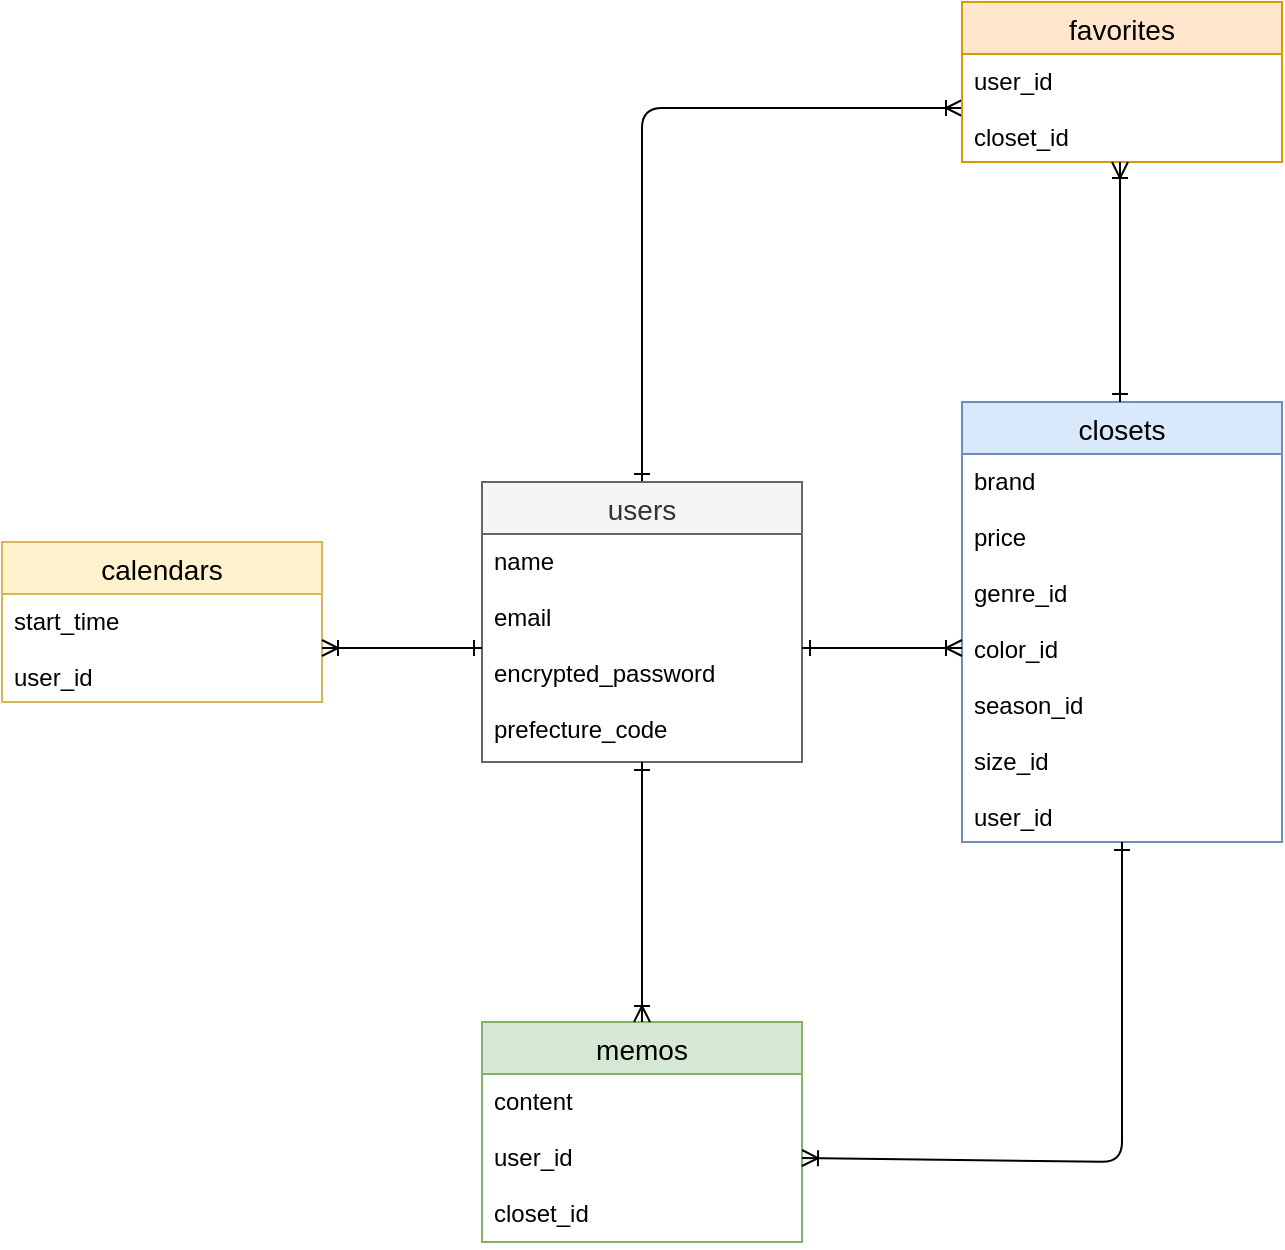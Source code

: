 <mxfile>
    <diagram id="XgXEHsZsJPIaCrJxiLxP" name="ページ1">
        <mxGraphModel dx="948" dy="777" grid="1" gridSize="10" guides="1" tooltips="1" connect="1" arrows="1" fold="1" page="1" pageScale="1" pageWidth="827" pageHeight="1169" math="0" shadow="0">
            <root>
                <mxCell id="0"/>
                <mxCell id="1" parent="0"/>
                <mxCell id="22" style="edgeStyle=none;html=1;entryX=0;entryY=0.5;entryDx=0;entryDy=0;startArrow=ERone;startFill=0;endArrow=ERoneToMany;endFill=0;" parent="1" source="2" target="20" edge="1">
                    <mxGeometry relative="1" as="geometry">
                        <Array as="points">
                            <mxPoint x="400" y="253"/>
                        </Array>
                    </mxGeometry>
                </mxCell>
                <mxCell id="2" value="users" style="swimlane;fontStyle=0;childLayout=stackLayout;horizontal=1;startSize=26;horizontalStack=0;resizeParent=1;resizeParentMax=0;resizeLast=0;collapsible=1;marginBottom=0;align=center;fontSize=14;fillColor=#f5f5f5;fontColor=#333333;strokeColor=#666666;" parent="1" vertex="1">
                    <mxGeometry x="320" y="440" width="160" height="140" as="geometry"/>
                </mxCell>
                <mxCell id="3" value="name&#10;&#10;email&#10;&#10;encrypted_password&#10;&#10;prefecture_code" style="text;strokeColor=none;fillColor=none;spacingLeft=4;spacingRight=4;overflow=hidden;rotatable=0;points=[[0,0.5],[1,0.5]];portConstraint=eastwest;fontSize=12;" parent="2" vertex="1">
                    <mxGeometry y="26" width="160" height="114" as="geometry"/>
                </mxCell>
                <mxCell id="6" value="closets" style="swimlane;fontStyle=0;childLayout=stackLayout;horizontal=1;startSize=26;horizontalStack=0;resizeParent=1;resizeParentMax=0;resizeLast=0;collapsible=1;marginBottom=0;align=center;fontSize=14;fillColor=#dae8fc;strokeColor=#6c8ebf;" parent="1" vertex="1">
                    <mxGeometry x="560" y="400" width="160" height="220" as="geometry"/>
                </mxCell>
                <mxCell id="7" value="brand&#10;&#10;price&#10;&#10;genre_id&#10;&#10;color_id&#10;&#10;season_id&#10;&#10;size_id&#10;&#10;user_id" style="text;strokeColor=none;fillColor=none;spacingLeft=4;spacingRight=4;overflow=hidden;rotatable=0;points=[[0,0.5],[1,0.5]];portConstraint=eastwest;fontSize=12;" parent="6" vertex="1">
                    <mxGeometry y="26" width="160" height="194" as="geometry"/>
                </mxCell>
                <mxCell id="10" style="edgeStyle=none;html=1;startArrow=ERone;startFill=0;endArrow=ERoneToMany;endFill=0;entryX=0;entryY=0.5;entryDx=0;entryDy=0;" parent="1" source="3" edge="1" target="7">
                    <mxGeometry relative="1" as="geometry">
                        <mxPoint x="560" y="510" as="targetPoint"/>
                    </mxGeometry>
                </mxCell>
                <mxCell id="11" value="memos" style="swimlane;fontStyle=0;childLayout=stackLayout;horizontal=1;startSize=26;horizontalStack=0;resizeParent=1;resizeParentMax=0;resizeLast=0;collapsible=1;marginBottom=0;align=center;fontSize=14;fillColor=#d5e8d4;strokeColor=#82b366;" parent="1" vertex="1">
                    <mxGeometry x="320" y="710" width="160" height="110" as="geometry"/>
                </mxCell>
                <mxCell id="13" value="content&#10;&#10;user_id&#10;&#10;closet_id" style="text;strokeColor=none;fillColor=none;spacingLeft=4;spacingRight=4;overflow=hidden;rotatable=0;points=[[0,0.5],[1,0.5]];portConstraint=eastwest;fontSize=12;" parent="11" vertex="1">
                    <mxGeometry y="26" width="160" height="84" as="geometry"/>
                </mxCell>
                <mxCell id="15" style="edgeStyle=none;html=1;entryX=0.5;entryY=0;entryDx=0;entryDy=0;endArrow=ERoneToMany;endFill=0;startArrow=ERone;startFill=0;" parent="1" source="3" target="11" edge="1">
                    <mxGeometry relative="1" as="geometry"/>
                </mxCell>
                <mxCell id="16" style="edgeStyle=none;html=1;entryX=1;entryY=0.5;entryDx=0;entryDy=0;endArrow=ERoneToMany;endFill=0;startArrow=ERone;startFill=0;" parent="1" source="7" target="13" edge="1">
                    <mxGeometry relative="1" as="geometry">
                        <Array as="points">
                            <mxPoint x="640" y="780"/>
                        </Array>
                    </mxGeometry>
                </mxCell>
                <mxCell id="17" value="favorites" style="swimlane;fontStyle=0;childLayout=stackLayout;horizontal=1;startSize=26;horizontalStack=0;resizeParent=1;resizeParentMax=0;resizeLast=0;collapsible=1;marginBottom=0;align=center;fontSize=14;fillColor=#ffe6cc;strokeColor=#d79b00;" parent="1" vertex="1">
                    <mxGeometry x="560" y="200" width="160" height="80" as="geometry"/>
                </mxCell>
                <mxCell id="20" value="user_id&#10;&#10;closet_id" style="text;strokeColor=none;fillColor=none;spacingLeft=4;spacingRight=4;overflow=hidden;rotatable=0;points=[[0,0.5],[1,0.5]];portConstraint=eastwest;fontSize=12;" parent="17" vertex="1">
                    <mxGeometry y="26" width="160" height="54" as="geometry"/>
                </mxCell>
                <mxCell id="21" style="edgeStyle=none;html=1;startArrow=ERone;startFill=0;endArrow=ERoneToMany;endFill=0;" parent="1" edge="1">
                    <mxGeometry relative="1" as="geometry">
                        <mxPoint x="639" y="400" as="sourcePoint"/>
                        <mxPoint x="639" y="280" as="targetPoint"/>
                    </mxGeometry>
                </mxCell>
                <mxCell id="23" value="calendars" style="swimlane;fontStyle=0;childLayout=stackLayout;horizontal=1;startSize=26;horizontalStack=0;resizeParent=1;resizeParentMax=0;resizeLast=0;collapsible=1;marginBottom=0;align=center;fontSize=14;fillColor=#fff2cc;strokeColor=#d6b656;" vertex="1" parent="1">
                    <mxGeometry x="80" y="470" width="160" height="80" as="geometry"/>
                </mxCell>
                <mxCell id="24" value="start_time&#10;&#10;user_id" style="text;strokeColor=none;fillColor=none;spacingLeft=4;spacingRight=4;overflow=hidden;rotatable=0;points=[[0,0.5],[1,0.5]];portConstraint=eastwest;fontSize=12;" vertex="1" parent="23">
                    <mxGeometry y="26" width="160" height="54" as="geometry"/>
                </mxCell>
                <mxCell id="27" style="edgeStyle=none;html=1;startArrow=ERone;startFill=0;endArrow=ERoneToMany;endFill=0;entryX=1;entryY=0.5;entryDx=0;entryDy=0;" edge="1" parent="1" source="3" target="24">
                    <mxGeometry relative="1" as="geometry">
                        <mxPoint x="240" y="508" as="targetPoint"/>
                    </mxGeometry>
                </mxCell>
            </root>
        </mxGraphModel>
    </diagram>
</mxfile>